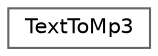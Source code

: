 digraph "Graphical Class Hierarchy"
{
 // LATEX_PDF_SIZE
  bgcolor="transparent";
  edge [fontname=Helvetica,fontsize=10,labelfontname=Helvetica,labelfontsize=10];
  node [fontname=Helvetica,fontsize=10,shape=box,height=0.2,width=0.4];
  rankdir="LR";
  Node0 [id="Node000000",label="TextToMp3",height=0.2,width=0.4,color="grey40", fillcolor="white", style="filled",URL="$class_app_1_1_http_1_1_classes_1_1_text_to_mp3.html",tooltip=" "];
}
